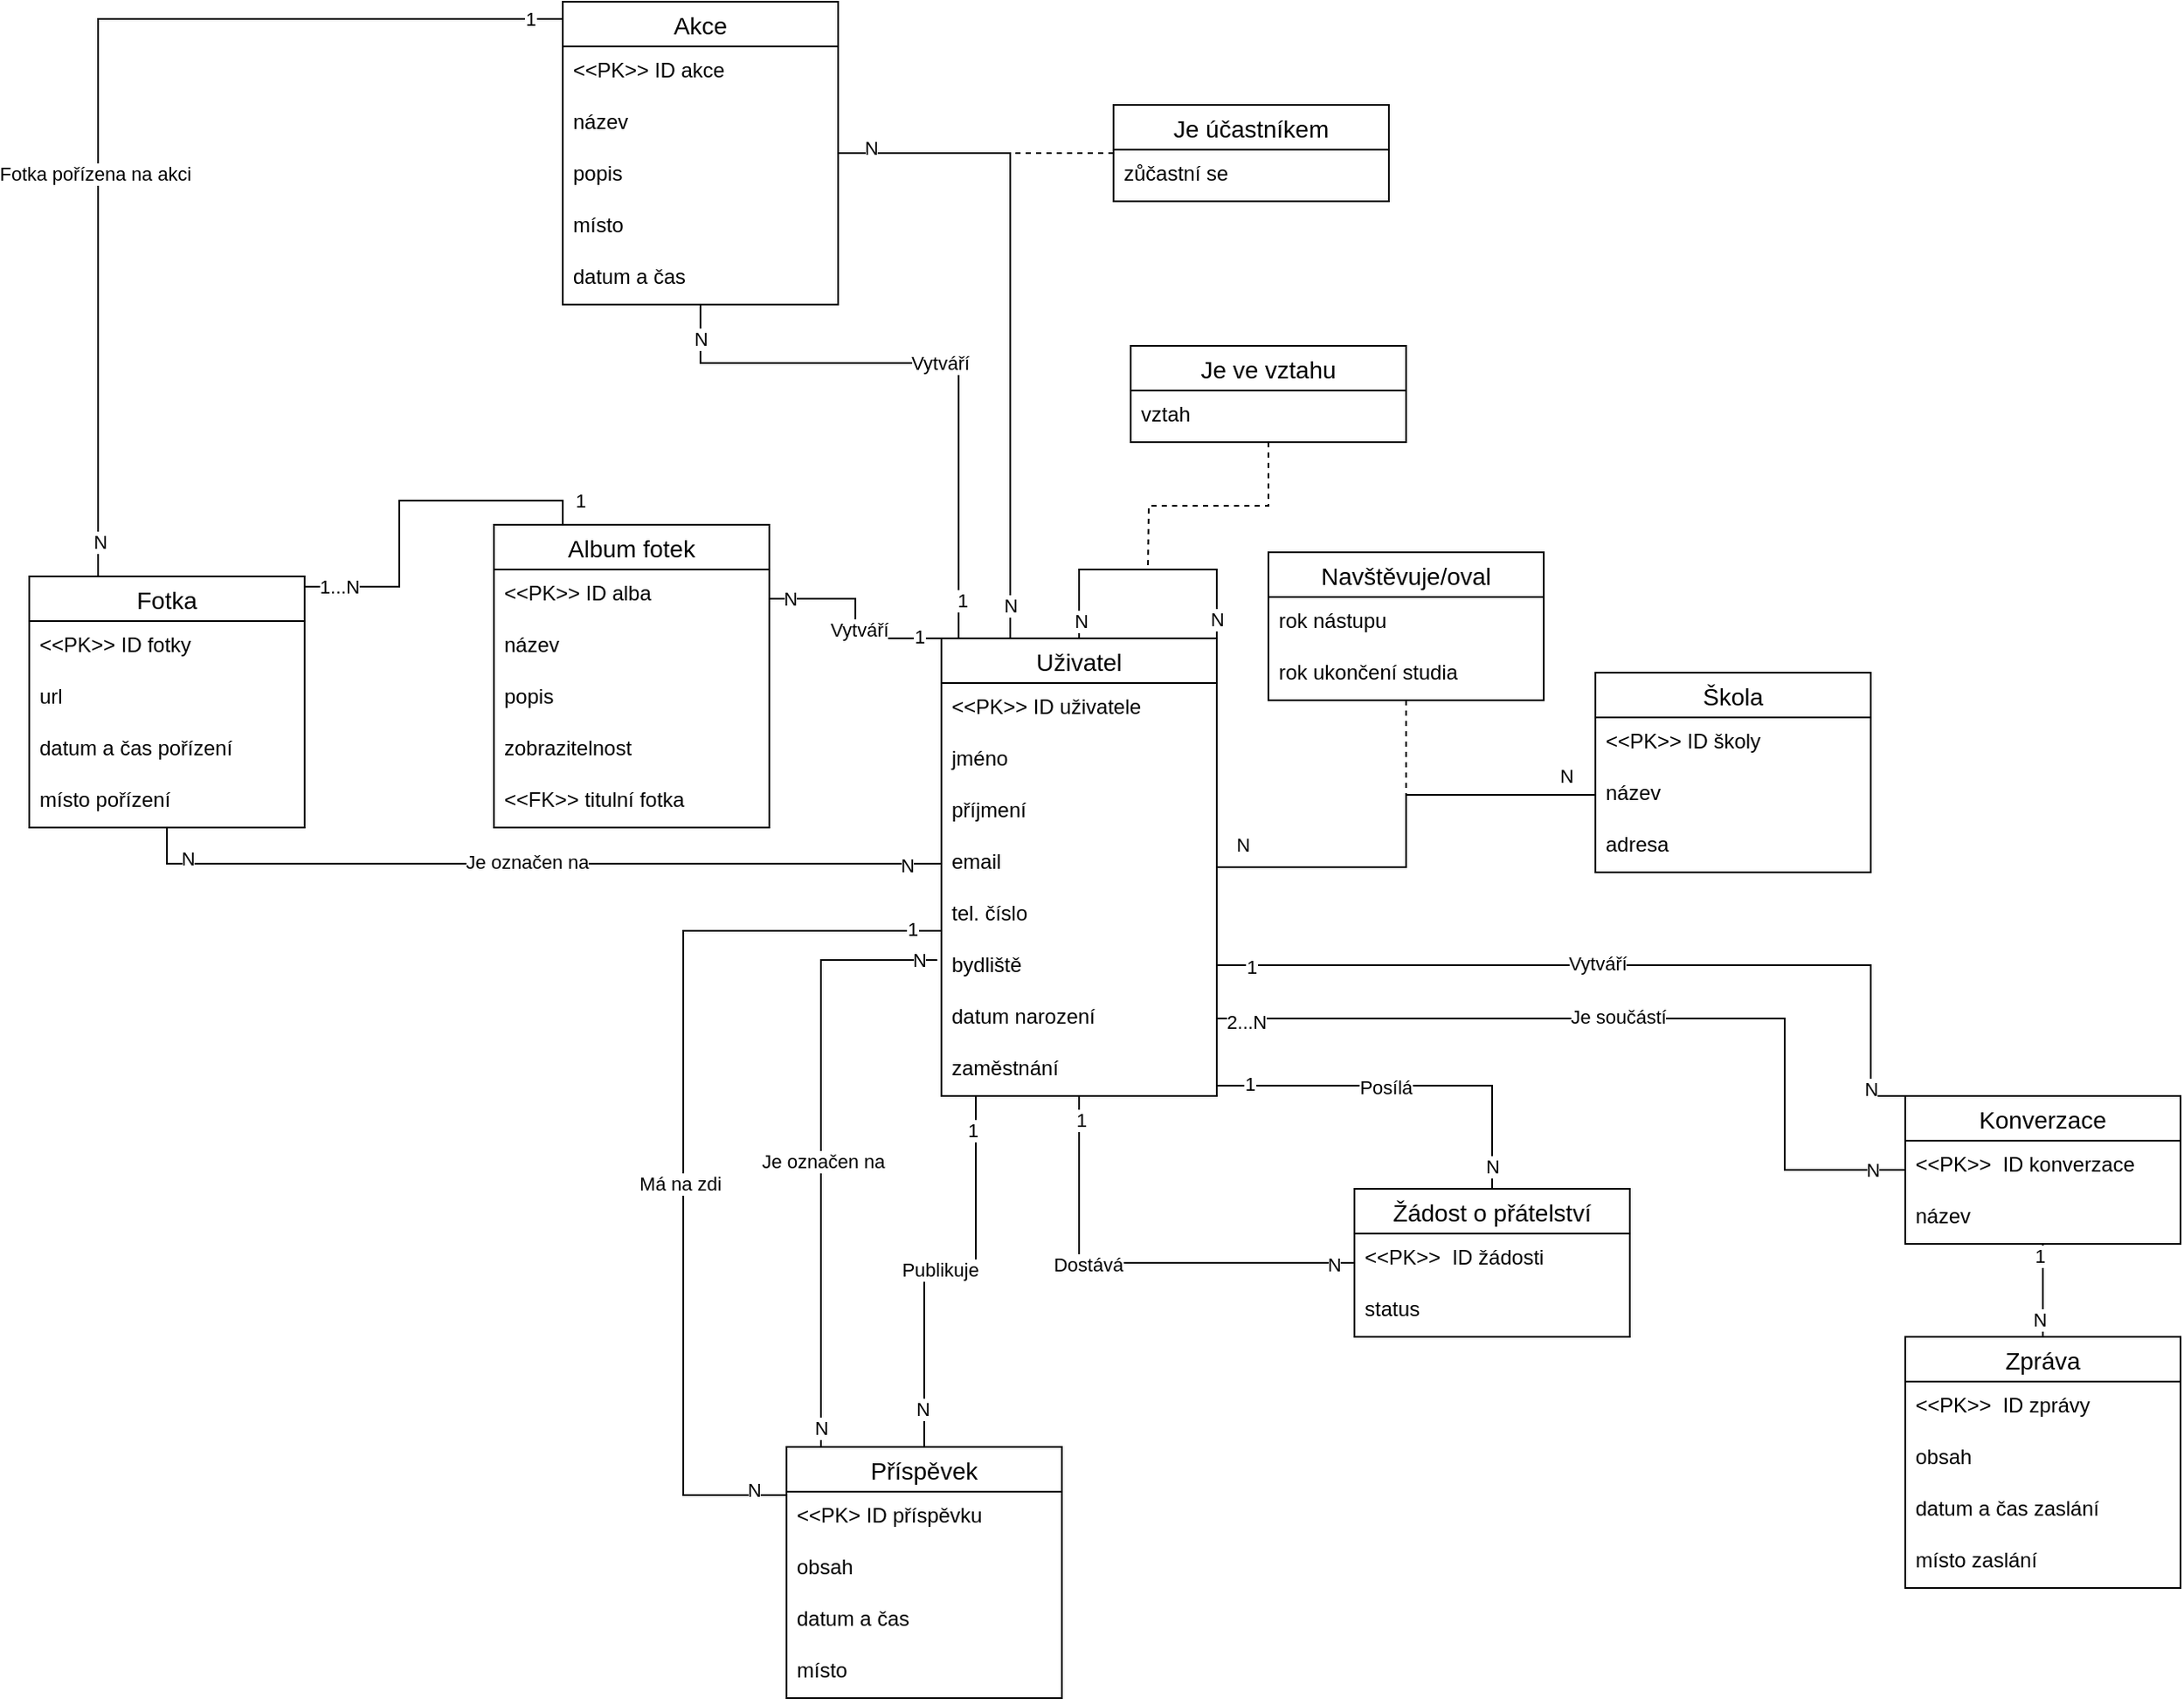 <mxfile version="20.3.0" type="device"><diagram id="R2lEEEUBdFMjLlhIrx00" name="Page-1"><mxGraphModel dx="2772" dy="2165" grid="1" gridSize="10" guides="1" tooltips="1" connect="1" arrows="1" fold="1" page="1" pageScale="1" pageWidth="850" pageHeight="1100" math="0" shadow="0" extFonts="Permanent Marker^https://fonts.googleapis.com/css?family=Permanent+Marker"><root><mxCell id="0"/><mxCell id="1" parent="0"/><mxCell id="dJl0DLX7Oxz7wwz6UtBd-28" style="edgeStyle=orthogonalEdgeStyle;rounded=0;orthogonalLoop=1;jettySize=auto;html=1;endArrow=none;endFill=0;" parent="1" source="dJl0DLX7Oxz7wwz6UtBd-1" edge="1"><mxGeometry relative="1" as="geometry"><mxPoint x="200" y="160" as="targetPoint"/><Array as="points"><mxPoint x="120" y="120"/><mxPoint x="200" y="120"/></Array></mxGeometry></mxCell><mxCell id="dJl0DLX7Oxz7wwz6UtBd-29" value="N" style="edgeLabel;html=1;align=center;verticalAlign=middle;resizable=0;points=[];" parent="dJl0DLX7Oxz7wwz6UtBd-28" vertex="1" connectable="0"><mxGeometry x="-0.913" y="-1" relative="1" as="geometry"><mxPoint y="-3" as="offset"/></mxGeometry></mxCell><mxCell id="dJl0DLX7Oxz7wwz6UtBd-30" value="N" style="edgeLabel;html=1;align=center;verticalAlign=middle;resizable=0;points=[];" parent="dJl0DLX7Oxz7wwz6UtBd-28" vertex="1" connectable="0"><mxGeometry x="0.855" relative="1" as="geometry"><mxPoint as="offset"/></mxGeometry></mxCell><mxCell id="dJl0DLX7Oxz7wwz6UtBd-49" style="edgeStyle=orthogonalEdgeStyle;rounded=0;orthogonalLoop=1;jettySize=auto;html=1;entryX=0;entryY=0.5;entryDx=0;entryDy=0;endArrow=none;endFill=0;" parent="1" source="dJl0DLX7Oxz7wwz6UtBd-1" target="dJl0DLX7Oxz7wwz6UtBd-7" edge="1"><mxGeometry relative="1" as="geometry"/></mxCell><mxCell id="dJl0DLX7Oxz7wwz6UtBd-50" value="N" style="edgeLabel;html=1;align=center;verticalAlign=middle;resizable=0;points=[];" parent="dJl0DLX7Oxz7wwz6UtBd-49" vertex="1" connectable="0"><mxGeometry x="0.806" y="3" relative="1" as="geometry"><mxPoint x="8" y="-8" as="offset"/></mxGeometry></mxCell><mxCell id="dJl0DLX7Oxz7wwz6UtBd-51" value="N" style="edgeLabel;html=1;align=center;verticalAlign=middle;resizable=0;points=[];" parent="dJl0DLX7Oxz7wwz6UtBd-49" vertex="1" connectable="0"><mxGeometry x="-0.891" y="2" relative="1" as="geometry"><mxPoint y="-11" as="offset"/></mxGeometry></mxCell><mxCell id="dJl0DLX7Oxz7wwz6UtBd-1" value="Uživatel" style="swimlane;fontStyle=0;childLayout=stackLayout;horizontal=1;startSize=26;horizontalStack=0;resizeParent=1;resizeParentMax=0;resizeLast=0;collapsible=1;marginBottom=0;align=center;fontSize=14;" parent="1" vertex="1"><mxGeometry x="40" y="160" width="160" height="266" as="geometry"/></mxCell><mxCell id="dJl0DLX7Oxz7wwz6UtBd-2" value="&lt;&lt;PK&gt;&gt; ID uživatele" style="text;strokeColor=none;fillColor=none;spacingLeft=4;spacingRight=4;overflow=hidden;rotatable=0;points=[[0,0.5],[1,0.5]];portConstraint=eastwest;fontSize=12;" parent="dJl0DLX7Oxz7wwz6UtBd-1" vertex="1"><mxGeometry y="26" width="160" height="30" as="geometry"/></mxCell><mxCell id="dJl0DLX7Oxz7wwz6UtBd-4" value="jméno&#10;" style="text;strokeColor=none;fillColor=none;spacingLeft=4;spacingRight=4;overflow=hidden;rotatable=0;points=[[0,0.5],[1,0.5]];portConstraint=eastwest;fontSize=12;" parent="dJl0DLX7Oxz7wwz6UtBd-1" vertex="1"><mxGeometry y="56" width="160" height="30" as="geometry"/></mxCell><mxCell id="dJl0DLX7Oxz7wwz6UtBd-17" value="příjmení" style="text;strokeColor=none;fillColor=none;spacingLeft=4;spacingRight=4;overflow=hidden;rotatable=0;points=[[0,0.5],[1,0.5]];portConstraint=eastwest;fontSize=12;" parent="dJl0DLX7Oxz7wwz6UtBd-1" vertex="1"><mxGeometry y="86" width="160" height="30" as="geometry"/></mxCell><mxCell id="dJl0DLX7Oxz7wwz6UtBd-18" value="email" style="text;strokeColor=none;fillColor=none;spacingLeft=4;spacingRight=4;overflow=hidden;rotatable=0;points=[[0,0.5],[1,0.5]];portConstraint=eastwest;fontSize=12;" parent="dJl0DLX7Oxz7wwz6UtBd-1" vertex="1"><mxGeometry y="116" width="160" height="30" as="geometry"/></mxCell><mxCell id="dJl0DLX7Oxz7wwz6UtBd-19" value="tel. číslo" style="text;strokeColor=none;fillColor=none;spacingLeft=4;spacingRight=4;overflow=hidden;rotatable=0;points=[[0,0.5],[1,0.5]];portConstraint=eastwest;fontSize=12;" parent="dJl0DLX7Oxz7wwz6UtBd-1" vertex="1"><mxGeometry y="146" width="160" height="30" as="geometry"/></mxCell><mxCell id="dJl0DLX7Oxz7wwz6UtBd-20" value="bydliště" style="text;strokeColor=none;fillColor=none;spacingLeft=4;spacingRight=4;overflow=hidden;rotatable=0;points=[[0,0.5],[1,0.5]];portConstraint=eastwest;fontSize=12;" parent="dJl0DLX7Oxz7wwz6UtBd-1" vertex="1"><mxGeometry y="176" width="160" height="30" as="geometry"/></mxCell><mxCell id="dJl0DLX7Oxz7wwz6UtBd-21" value="datum narození" style="text;strokeColor=none;fillColor=none;spacingLeft=4;spacingRight=4;overflow=hidden;rotatable=0;points=[[0,0.5],[1,0.5]];portConstraint=eastwest;fontSize=12;" parent="dJl0DLX7Oxz7wwz6UtBd-1" vertex="1"><mxGeometry y="206" width="160" height="30" as="geometry"/></mxCell><mxCell id="dJl0DLX7Oxz7wwz6UtBd-22" value="zaměstnání" style="text;strokeColor=none;fillColor=none;spacingLeft=4;spacingRight=4;overflow=hidden;rotatable=0;points=[[0,0.5],[1,0.5]];portConstraint=eastwest;fontSize=12;" parent="dJl0DLX7Oxz7wwz6UtBd-1" vertex="1"><mxGeometry y="236" width="160" height="30" as="geometry"/></mxCell><mxCell id="dJl0DLX7Oxz7wwz6UtBd-5" value="Škola" style="swimlane;fontStyle=0;childLayout=stackLayout;horizontal=1;startSize=26;horizontalStack=0;resizeParent=1;resizeParentMax=0;resizeLast=0;collapsible=1;marginBottom=0;align=center;fontSize=14;" parent="1" vertex="1"><mxGeometry x="420" y="180" width="160" height="116" as="geometry"/></mxCell><mxCell id="dJl0DLX7Oxz7wwz6UtBd-6" value="&lt;&lt;PK&gt;&gt; ID školy" style="text;strokeColor=none;fillColor=none;spacingLeft=4;spacingRight=4;overflow=hidden;rotatable=0;points=[[0,0.5],[1,0.5]];portConstraint=eastwest;fontSize=12;" parent="dJl0DLX7Oxz7wwz6UtBd-5" vertex="1"><mxGeometry y="26" width="160" height="30" as="geometry"/></mxCell><mxCell id="dJl0DLX7Oxz7wwz6UtBd-7" value="název" style="text;strokeColor=none;fillColor=none;spacingLeft=4;spacingRight=4;overflow=hidden;rotatable=0;points=[[0,0.5],[1,0.5]];portConstraint=eastwest;fontSize=12;" parent="dJl0DLX7Oxz7wwz6UtBd-5" vertex="1"><mxGeometry y="56" width="160" height="30" as="geometry"/></mxCell><mxCell id="dJl0DLX7Oxz7wwz6UtBd-8" value="adresa" style="text;strokeColor=none;fillColor=none;spacingLeft=4;spacingRight=4;overflow=hidden;rotatable=0;points=[[0,0.5],[1,0.5]];portConstraint=eastwest;fontSize=12;" parent="dJl0DLX7Oxz7wwz6UtBd-5" vertex="1"><mxGeometry y="86" width="160" height="30" as="geometry"/></mxCell><mxCell id="dJl0DLX7Oxz7wwz6UtBd-60" style="edgeStyle=orthogonalEdgeStyle;rounded=0;orthogonalLoop=1;jettySize=auto;html=1;endArrow=none;endFill=0;" parent="1" source="dJl0DLX7Oxz7wwz6UtBd-13" target="dJl0DLX7Oxz7wwz6UtBd-1" edge="1"><mxGeometry relative="1" as="geometry"/></mxCell><mxCell id="dJl0DLX7Oxz7wwz6UtBd-66" value="Dostává" style="edgeLabel;html=1;align=center;verticalAlign=middle;resizable=0;points=[];" parent="dJl0DLX7Oxz7wwz6UtBd-60" vertex="1" connectable="0"><mxGeometry x="0.209" y="1" relative="1" as="geometry"><mxPoint as="offset"/></mxGeometry></mxCell><mxCell id="dJl0DLX7Oxz7wwz6UtBd-67" value="1" style="edgeLabel;html=1;align=center;verticalAlign=middle;resizable=0;points=[];" parent="dJl0DLX7Oxz7wwz6UtBd-60" vertex="1" connectable="0"><mxGeometry x="0.896" y="-1" relative="1" as="geometry"><mxPoint as="offset"/></mxGeometry></mxCell><mxCell id="dJl0DLX7Oxz7wwz6UtBd-68" value="N" style="edgeLabel;html=1;align=center;verticalAlign=middle;resizable=0;points=[];" parent="dJl0DLX7Oxz7wwz6UtBd-60" vertex="1" connectable="0"><mxGeometry x="-0.905" y="1" relative="1" as="geometry"><mxPoint as="offset"/></mxGeometry></mxCell><mxCell id="dJl0DLX7Oxz7wwz6UtBd-61" style="edgeStyle=orthogonalEdgeStyle;rounded=0;orthogonalLoop=1;jettySize=auto;html=1;endArrow=none;endFill=0;" parent="1" source="dJl0DLX7Oxz7wwz6UtBd-13" target="dJl0DLX7Oxz7wwz6UtBd-1" edge="1"><mxGeometry relative="1" as="geometry"><Array as="points"><mxPoint x="360" y="420"/></Array></mxGeometry></mxCell><mxCell id="dJl0DLX7Oxz7wwz6UtBd-63" value="N" style="edgeLabel;html=1;align=center;verticalAlign=middle;resizable=0;points=[];" parent="dJl0DLX7Oxz7wwz6UtBd-61" vertex="1" connectable="0"><mxGeometry x="-0.883" relative="1" as="geometry"><mxPoint as="offset"/></mxGeometry></mxCell><mxCell id="dJl0DLX7Oxz7wwz6UtBd-64" value="1" style="edgeLabel;html=1;align=center;verticalAlign=middle;resizable=0;points=[];" parent="dJl0DLX7Oxz7wwz6UtBd-61" vertex="1" connectable="0"><mxGeometry x="0.834" y="-1" relative="1" as="geometry"><mxPoint as="offset"/></mxGeometry></mxCell><mxCell id="dJl0DLX7Oxz7wwz6UtBd-65" value="Posílá" style="edgeLabel;html=1;align=center;verticalAlign=middle;resizable=0;points=[];" parent="dJl0DLX7Oxz7wwz6UtBd-61" vertex="1" connectable="0"><mxGeometry x="0.114" y="1" relative="1" as="geometry"><mxPoint as="offset"/></mxGeometry></mxCell><mxCell id="dJl0DLX7Oxz7wwz6UtBd-13" value="Žádost o přátelství" style="swimlane;fontStyle=0;childLayout=stackLayout;horizontal=1;startSize=26;horizontalStack=0;resizeParent=1;resizeParentMax=0;resizeLast=0;collapsible=1;marginBottom=0;align=center;fontSize=14;" parent="1" vertex="1"><mxGeometry x="280" y="480" width="160" height="86" as="geometry"/></mxCell><mxCell id="dJl0DLX7Oxz7wwz6UtBd-15" value="&lt;&lt;PK&gt;&gt;  ID žádosti" style="text;strokeColor=none;fillColor=none;spacingLeft=4;spacingRight=4;overflow=hidden;rotatable=0;points=[[0,0.5],[1,0.5]];portConstraint=eastwest;fontSize=12;" parent="dJl0DLX7Oxz7wwz6UtBd-13" vertex="1"><mxGeometry y="26" width="160" height="30" as="geometry"/></mxCell><mxCell id="dJl0DLX7Oxz7wwz6UtBd-69" value="status" style="text;strokeColor=none;fillColor=none;spacingLeft=4;spacingRight=4;overflow=hidden;rotatable=0;points=[[0,0.5],[1,0.5]];portConstraint=eastwest;fontSize=12;" parent="dJl0DLX7Oxz7wwz6UtBd-13" vertex="1"><mxGeometry y="56" width="160" height="30" as="geometry"/></mxCell><mxCell id="dJl0DLX7Oxz7wwz6UtBd-46" style="edgeStyle=orthogonalEdgeStyle;rounded=0;orthogonalLoop=1;jettySize=auto;html=1;dashed=1;endArrow=none;endFill=0;" parent="1" source="dJl0DLX7Oxz7wwz6UtBd-42" edge="1"><mxGeometry relative="1" as="geometry"><mxPoint x="160" y="120" as="targetPoint"/></mxGeometry></mxCell><mxCell id="dJl0DLX7Oxz7wwz6UtBd-42" value="Je ve vztahu" style="swimlane;fontStyle=0;childLayout=stackLayout;horizontal=1;startSize=26;horizontalStack=0;resizeParent=1;resizeParentMax=0;resizeLast=0;collapsible=1;marginBottom=0;align=center;fontSize=14;" parent="1" vertex="1"><mxGeometry x="150" y="-10" width="160" height="56" as="geometry"/></mxCell><mxCell id="dJl0DLX7Oxz7wwz6UtBd-43" value="vztah" style="text;strokeColor=none;fillColor=none;spacingLeft=4;spacingRight=4;overflow=hidden;rotatable=0;points=[[0,0.5],[1,0.5]];portConstraint=eastwest;fontSize=12;" parent="dJl0DLX7Oxz7wwz6UtBd-42" vertex="1"><mxGeometry y="26" width="160" height="30" as="geometry"/></mxCell><mxCell id="dJl0DLX7Oxz7wwz6UtBd-58" style="edgeStyle=orthogonalEdgeStyle;rounded=0;orthogonalLoop=1;jettySize=auto;html=1;endArrow=none;endFill=0;dashed=1;" parent="1" source="dJl0DLX7Oxz7wwz6UtBd-54" edge="1"><mxGeometry relative="1" as="geometry"><mxPoint x="310" y="290" as="targetPoint"/></mxGeometry></mxCell><mxCell id="dJl0DLX7Oxz7wwz6UtBd-54" value="Navštěvuje/oval" style="swimlane;fontStyle=0;childLayout=stackLayout;horizontal=1;startSize=26;horizontalStack=0;resizeParent=1;resizeParentMax=0;resizeLast=0;collapsible=1;marginBottom=0;align=center;fontSize=14;" parent="1" vertex="1"><mxGeometry x="230" y="110" width="160" height="86" as="geometry"/></mxCell><mxCell id="dJl0DLX7Oxz7wwz6UtBd-55" value="rok nástupu" style="text;strokeColor=none;fillColor=none;spacingLeft=4;spacingRight=4;overflow=hidden;rotatable=0;points=[[0,0.5],[1,0.5]];portConstraint=eastwest;fontSize=12;" parent="dJl0DLX7Oxz7wwz6UtBd-54" vertex="1"><mxGeometry y="26" width="160" height="30" as="geometry"/></mxCell><mxCell id="dJl0DLX7Oxz7wwz6UtBd-56" value="rok ukončení studia" style="text;strokeColor=none;fillColor=none;spacingLeft=4;spacingRight=4;overflow=hidden;rotatable=0;points=[[0,0.5],[1,0.5]];portConstraint=eastwest;fontSize=12;" parent="dJl0DLX7Oxz7wwz6UtBd-54" vertex="1"><mxGeometry y="56" width="160" height="30" as="geometry"/></mxCell><mxCell id="dJl0DLX7Oxz7wwz6UtBd-76" style="edgeStyle=orthogonalEdgeStyle;rounded=0;orthogonalLoop=1;jettySize=auto;html=1;endArrow=none;endFill=0;" parent="1" source="dJl0DLX7Oxz7wwz6UtBd-71" target="dJl0DLX7Oxz7wwz6UtBd-1" edge="1"><mxGeometry relative="1" as="geometry"><Array as="points"><mxPoint x="30" y="528"/><mxPoint x="60" y="528"/></Array></mxGeometry></mxCell><mxCell id="dJl0DLX7Oxz7wwz6UtBd-77" value="1" style="edgeLabel;html=1;align=center;verticalAlign=middle;resizable=0;points=[];" parent="dJl0DLX7Oxz7wwz6UtBd-76" vertex="1" connectable="0"><mxGeometry x="0.831" y="2" relative="1" as="geometry"><mxPoint as="offset"/></mxGeometry></mxCell><mxCell id="dJl0DLX7Oxz7wwz6UtBd-78" value="N" style="edgeLabel;html=1;align=center;verticalAlign=middle;resizable=0;points=[];" parent="dJl0DLX7Oxz7wwz6UtBd-76" vertex="1" connectable="0"><mxGeometry x="-0.809" y="1" relative="1" as="geometry"><mxPoint as="offset"/></mxGeometry></mxCell><mxCell id="dJl0DLX7Oxz7wwz6UtBd-79" value="Publikuje" style="edgeLabel;html=1;align=center;verticalAlign=middle;resizable=0;points=[];" parent="dJl0DLX7Oxz7wwz6UtBd-76" vertex="1" connectable="0"><mxGeometry x="-0.057" y="1" relative="1" as="geometry"><mxPoint as="offset"/></mxGeometry></mxCell><mxCell id="dJl0DLX7Oxz7wwz6UtBd-81" style="edgeStyle=orthogonalEdgeStyle;rounded=0;orthogonalLoop=1;jettySize=auto;html=1;endArrow=none;endFill=0;" parent="1" source="dJl0DLX7Oxz7wwz6UtBd-71" target="dJl0DLX7Oxz7wwz6UtBd-1" edge="1"><mxGeometry relative="1" as="geometry"><Array as="points"><mxPoint x="-110" y="658"/><mxPoint x="-110" y="330"/></Array></mxGeometry></mxCell><mxCell id="dJl0DLX7Oxz7wwz6UtBd-83" value="1" style="edgeLabel;html=1;align=center;verticalAlign=middle;resizable=0;points=[];" parent="dJl0DLX7Oxz7wwz6UtBd-81" vertex="1" connectable="0"><mxGeometry x="0.935" y="1" relative="1" as="geometry"><mxPoint as="offset"/></mxGeometry></mxCell><mxCell id="dJl0DLX7Oxz7wwz6UtBd-84" value="N" style="edgeLabel;html=1;align=center;verticalAlign=middle;resizable=0;points=[];" parent="dJl0DLX7Oxz7wwz6UtBd-81" vertex="1" connectable="0"><mxGeometry x="-0.93" y="-3" relative="1" as="geometry"><mxPoint as="offset"/></mxGeometry></mxCell><mxCell id="dJl0DLX7Oxz7wwz6UtBd-85" value="Má na zdi" style="edgeLabel;html=1;align=center;verticalAlign=middle;resizable=0;points=[];" parent="dJl0DLX7Oxz7wwz6UtBd-81" vertex="1" connectable="0"><mxGeometry x="-0.105" y="2" relative="1" as="geometry"><mxPoint as="offset"/></mxGeometry></mxCell><mxCell id="dJl0DLX7Oxz7wwz6UtBd-86" style="edgeStyle=orthogonalEdgeStyle;rounded=0;orthogonalLoop=1;jettySize=auto;html=1;entryX=-0.015;entryY=0.367;entryDx=0;entryDy=0;entryPerimeter=0;endArrow=none;endFill=0;" parent="1" source="dJl0DLX7Oxz7wwz6UtBd-71" target="dJl0DLX7Oxz7wwz6UtBd-20" edge="1"><mxGeometry relative="1" as="geometry"><Array as="points"><mxPoint x="-30" y="347"/></Array></mxGeometry></mxCell><mxCell id="dJl0DLX7Oxz7wwz6UtBd-87" value="N" style="edgeLabel;html=1;align=center;verticalAlign=middle;resizable=0;points=[];" parent="dJl0DLX7Oxz7wwz6UtBd-86" vertex="1" connectable="0"><mxGeometry x="0.939" relative="1" as="geometry"><mxPoint as="offset"/></mxGeometry></mxCell><mxCell id="dJl0DLX7Oxz7wwz6UtBd-88" value="N" style="edgeLabel;html=1;align=center;verticalAlign=middle;resizable=0;points=[];" parent="dJl0DLX7Oxz7wwz6UtBd-86" vertex="1" connectable="0"><mxGeometry x="-0.937" relative="1" as="geometry"><mxPoint as="offset"/></mxGeometry></mxCell><mxCell id="dJl0DLX7Oxz7wwz6UtBd-89" value="Je označen na" style="edgeLabel;html=1;align=center;verticalAlign=middle;resizable=0;points=[];" parent="dJl0DLX7Oxz7wwz6UtBd-86" vertex="1" connectable="0"><mxGeometry x="-0.052" y="-1" relative="1" as="geometry"><mxPoint as="offset"/></mxGeometry></mxCell><mxCell id="dJl0DLX7Oxz7wwz6UtBd-71" value="Příspěvek" style="swimlane;fontStyle=0;childLayout=stackLayout;horizontal=1;startSize=26;horizontalStack=0;resizeParent=1;resizeParentMax=0;resizeLast=0;collapsible=1;marginBottom=0;align=center;fontSize=14;" parent="1" vertex="1"><mxGeometry x="-50" y="630" width="160" height="146" as="geometry"/></mxCell><mxCell id="dJl0DLX7Oxz7wwz6UtBd-72" value="&lt;&lt;PK&gt; ID příspěvku" style="text;strokeColor=none;fillColor=none;spacingLeft=4;spacingRight=4;overflow=hidden;rotatable=0;points=[[0,0.5],[1,0.5]];portConstraint=eastwest;fontSize=12;" parent="dJl0DLX7Oxz7wwz6UtBd-71" vertex="1"><mxGeometry y="26" width="160" height="30" as="geometry"/></mxCell><mxCell id="dJl0DLX7Oxz7wwz6UtBd-93" value="obsah" style="text;strokeColor=none;fillColor=none;spacingLeft=4;spacingRight=4;overflow=hidden;rotatable=0;points=[[0,0.5],[1,0.5]];portConstraint=eastwest;fontSize=12;" parent="dJl0DLX7Oxz7wwz6UtBd-71" vertex="1"><mxGeometry y="56" width="160" height="30" as="geometry"/></mxCell><mxCell id="dJl0DLX7Oxz7wwz6UtBd-94" value="datum a čas" style="text;strokeColor=none;fillColor=none;spacingLeft=4;spacingRight=4;overflow=hidden;rotatable=0;points=[[0,0.5],[1,0.5]];portConstraint=eastwest;fontSize=12;" parent="dJl0DLX7Oxz7wwz6UtBd-71" vertex="1"><mxGeometry y="86" width="160" height="30" as="geometry"/></mxCell><mxCell id="dJl0DLX7Oxz7wwz6UtBd-95" value="místo" style="text;strokeColor=none;fillColor=none;spacingLeft=4;spacingRight=4;overflow=hidden;rotatable=0;points=[[0,0.5],[1,0.5]];portConstraint=eastwest;fontSize=12;" parent="dJl0DLX7Oxz7wwz6UtBd-71" vertex="1"><mxGeometry y="116" width="160" height="30" as="geometry"/></mxCell><mxCell id="dJl0DLX7Oxz7wwz6UtBd-103" style="edgeStyle=orthogonalEdgeStyle;rounded=0;orthogonalLoop=1;jettySize=auto;html=1;endArrow=none;endFill=0;" parent="1" source="dJl0DLX7Oxz7wwz6UtBd-100" target="dJl0DLX7Oxz7wwz6UtBd-1" edge="1"><mxGeometry relative="1" as="geometry"><Array as="points"><mxPoint x="-10" y="137"/><mxPoint x="-10" y="160"/></Array></mxGeometry></mxCell><mxCell id="dJl0DLX7Oxz7wwz6UtBd-110" value="N" style="edgeLabel;html=1;align=center;verticalAlign=middle;resizable=0;points=[];" parent="dJl0DLX7Oxz7wwz6UtBd-103" vertex="1" connectable="0"><mxGeometry x="-0.802" relative="1" as="geometry"><mxPoint as="offset"/></mxGeometry></mxCell><mxCell id="dJl0DLX7Oxz7wwz6UtBd-112" value="1" style="edgeLabel;html=1;align=center;verticalAlign=middle;resizable=0;points=[];" parent="dJl0DLX7Oxz7wwz6UtBd-103" vertex="1" connectable="0"><mxGeometry x="0.778" y="1" relative="1" as="geometry"><mxPoint as="offset"/></mxGeometry></mxCell><mxCell id="Sk-mAd5Xaj9UqnqmIyhn-1" value="Vytváří" style="edgeLabel;html=1;align=center;verticalAlign=middle;resizable=0;points=[];" vertex="1" connectable="0" parent="dJl0DLX7Oxz7wwz6UtBd-103"><mxGeometry x="0.1" y="2" relative="1" as="geometry"><mxPoint as="offset"/></mxGeometry></mxCell><mxCell id="dJl0DLX7Oxz7wwz6UtBd-100" value="Album fotek" style="swimlane;fontStyle=0;childLayout=stackLayout;horizontal=1;startSize=26;horizontalStack=0;resizeParent=1;resizeParentMax=0;resizeLast=0;collapsible=1;marginBottom=0;align=center;fontSize=14;" parent="1" vertex="1"><mxGeometry x="-220" y="94" width="160" height="176" as="geometry"/></mxCell><mxCell id="dJl0DLX7Oxz7wwz6UtBd-101" value="&lt;&lt;PK&gt;&gt; ID alba" style="text;strokeColor=none;fillColor=none;spacingLeft=4;spacingRight=4;overflow=hidden;rotatable=0;points=[[0,0.5],[1,0.5]];portConstraint=eastwest;fontSize=12;" parent="dJl0DLX7Oxz7wwz6UtBd-100" vertex="1"><mxGeometry y="26" width="160" height="30" as="geometry"/></mxCell><mxCell id="dJl0DLX7Oxz7wwz6UtBd-102" value="název" style="text;strokeColor=none;fillColor=none;spacingLeft=4;spacingRight=4;overflow=hidden;rotatable=0;points=[[0,0.5],[1,0.5]];portConstraint=eastwest;fontSize=12;" parent="dJl0DLX7Oxz7wwz6UtBd-100" vertex="1"><mxGeometry y="56" width="160" height="30" as="geometry"/></mxCell><mxCell id="dJl0DLX7Oxz7wwz6UtBd-105" value="popis" style="text;strokeColor=none;fillColor=none;spacingLeft=4;spacingRight=4;overflow=hidden;rotatable=0;points=[[0,0.5],[1,0.5]];portConstraint=eastwest;fontSize=12;" parent="dJl0DLX7Oxz7wwz6UtBd-100" vertex="1"><mxGeometry y="86" width="160" height="30" as="geometry"/></mxCell><mxCell id="dJl0DLX7Oxz7wwz6UtBd-106" value="zobrazitelnost" style="text;strokeColor=none;fillColor=none;spacingLeft=4;spacingRight=4;overflow=hidden;rotatable=0;points=[[0,0.5],[1,0.5]];portConstraint=eastwest;fontSize=12;" parent="dJl0DLX7Oxz7wwz6UtBd-100" vertex="1"><mxGeometry y="116" width="160" height="30" as="geometry"/></mxCell><mxCell id="dJl0DLX7Oxz7wwz6UtBd-136" value="&lt;&lt;FK&gt;&gt; titulní fotka" style="text;strokeColor=none;fillColor=none;spacingLeft=4;spacingRight=4;overflow=hidden;rotatable=0;points=[[0,0.5],[1,0.5]];portConstraint=eastwest;fontSize=12;" parent="dJl0DLX7Oxz7wwz6UtBd-100" vertex="1"><mxGeometry y="146" width="160" height="30" as="geometry"/></mxCell><mxCell id="dJl0DLX7Oxz7wwz6UtBd-122" style="edgeStyle=orthogonalEdgeStyle;rounded=0;orthogonalLoop=1;jettySize=auto;html=1;entryX=0.25;entryY=0;entryDx=0;entryDy=0;endArrow=none;endFill=0;" parent="1" source="dJl0DLX7Oxz7wwz6UtBd-114" target="dJl0DLX7Oxz7wwz6UtBd-100" edge="1"><mxGeometry relative="1" as="geometry"><Array as="points"><mxPoint x="-275" y="130"/><mxPoint x="-275" y="80"/><mxPoint x="-180" y="80"/></Array></mxGeometry></mxCell><mxCell id="dJl0DLX7Oxz7wwz6UtBd-124" value="1" style="edgeLabel;html=1;align=center;verticalAlign=middle;resizable=0;points=[];" parent="dJl0DLX7Oxz7wwz6UtBd-122" vertex="1" connectable="0"><mxGeometry x="0.943" y="1" relative="1" as="geometry"><mxPoint x="9" y="-8" as="offset"/></mxGeometry></mxCell><mxCell id="dJl0DLX7Oxz7wwz6UtBd-125" value="1...N" style="edgeLabel;html=1;align=center;verticalAlign=middle;resizable=0;points=[];" parent="dJl0DLX7Oxz7wwz6UtBd-122" vertex="1" connectable="0"><mxGeometry x="-0.944" relative="1" as="geometry"><mxPoint x="14" as="offset"/></mxGeometry></mxCell><mxCell id="dJl0DLX7Oxz7wwz6UtBd-158" style="edgeStyle=orthogonalEdgeStyle;rounded=0;orthogonalLoop=1;jettySize=auto;html=1;entryX=0.125;entryY=0.057;entryDx=0;entryDy=0;entryPerimeter=0;endArrow=none;endFill=0;" parent="1" source="dJl0DLX7Oxz7wwz6UtBd-114" target="dJl0DLX7Oxz7wwz6UtBd-137" edge="1"><mxGeometry relative="1" as="geometry"><Array as="points"><mxPoint x="-450" y="-200"/></Array></mxGeometry></mxCell><mxCell id="dJl0DLX7Oxz7wwz6UtBd-159" value="1" style="edgeLabel;html=1;align=center;verticalAlign=middle;resizable=0;points=[];" parent="dJl0DLX7Oxz7wwz6UtBd-158" vertex="1" connectable="0"><mxGeometry x="0.873" relative="1" as="geometry"><mxPoint as="offset"/></mxGeometry></mxCell><mxCell id="dJl0DLX7Oxz7wwz6UtBd-160" value="N" style="edgeLabel;html=1;align=center;verticalAlign=middle;resizable=0;points=[];" parent="dJl0DLX7Oxz7wwz6UtBd-158" vertex="1" connectable="0"><mxGeometry x="-0.937" y="-1" relative="1" as="geometry"><mxPoint y="-1" as="offset"/></mxGeometry></mxCell><mxCell id="dJl0DLX7Oxz7wwz6UtBd-161" value="Fotka pořízena na akci" style="edgeLabel;html=1;align=center;verticalAlign=middle;resizable=0;points=[];" parent="dJl0DLX7Oxz7wwz6UtBd-158" vertex="1" connectable="0"><mxGeometry x="-0.236" y="2" relative="1" as="geometry"><mxPoint as="offset"/></mxGeometry></mxCell><mxCell id="Sk-mAd5Xaj9UqnqmIyhn-2" style="edgeStyle=orthogonalEdgeStyle;rounded=0;orthogonalLoop=1;jettySize=auto;html=1;entryX=0;entryY=0.5;entryDx=0;entryDy=0;endArrow=none;endFill=0;" edge="1" parent="1" source="dJl0DLX7Oxz7wwz6UtBd-114" target="dJl0DLX7Oxz7wwz6UtBd-18"><mxGeometry relative="1" as="geometry"/></mxCell><mxCell id="Sk-mAd5Xaj9UqnqmIyhn-3" value="N" style="edgeLabel;html=1;align=center;verticalAlign=middle;resizable=0;points=[];" vertex="1" connectable="0" parent="Sk-mAd5Xaj9UqnqmIyhn-2"><mxGeometry x="-0.862" y="3" relative="1" as="geometry"><mxPoint as="offset"/></mxGeometry></mxCell><mxCell id="Sk-mAd5Xaj9UqnqmIyhn-4" value="N" style="edgeLabel;html=1;align=center;verticalAlign=middle;resizable=0;points=[];" vertex="1" connectable="0" parent="Sk-mAd5Xaj9UqnqmIyhn-2"><mxGeometry x="0.86" y="-1" relative="1" as="geometry"><mxPoint x="13" as="offset"/></mxGeometry></mxCell><mxCell id="Sk-mAd5Xaj9UqnqmIyhn-5" value="Je označen na" style="edgeLabel;html=1;align=center;verticalAlign=middle;resizable=0;points=[];" vertex="1" connectable="0" parent="Sk-mAd5Xaj9UqnqmIyhn-2"><mxGeometry x="-0.023" y="1" relative="1" as="geometry"><mxPoint as="offset"/></mxGeometry></mxCell><mxCell id="dJl0DLX7Oxz7wwz6UtBd-114" value="Fotka" style="swimlane;fontStyle=0;childLayout=stackLayout;horizontal=1;startSize=26;horizontalStack=0;resizeParent=1;resizeParentMax=0;resizeLast=0;collapsible=1;marginBottom=0;align=center;fontSize=14;" parent="1" vertex="1"><mxGeometry x="-490" y="124" width="160" height="146" as="geometry"/></mxCell><mxCell id="dJl0DLX7Oxz7wwz6UtBd-115" value="&lt;&lt;PK&gt;&gt; ID fotky" style="text;strokeColor=none;fillColor=none;spacingLeft=4;spacingRight=4;overflow=hidden;rotatable=0;points=[[0,0.5],[1,0.5]];portConstraint=eastwest;fontSize=12;" parent="dJl0DLX7Oxz7wwz6UtBd-114" vertex="1"><mxGeometry y="26" width="160" height="30" as="geometry"/></mxCell><mxCell id="dJl0DLX7Oxz7wwz6UtBd-116" value="url" style="text;strokeColor=none;fillColor=none;spacingLeft=4;spacingRight=4;overflow=hidden;rotatable=0;points=[[0,0.5],[1,0.5]];portConstraint=eastwest;fontSize=12;" parent="dJl0DLX7Oxz7wwz6UtBd-114" vertex="1"><mxGeometry y="56" width="160" height="30" as="geometry"/></mxCell><mxCell id="dJl0DLX7Oxz7wwz6UtBd-118" value="datum a čas pořízení" style="text;strokeColor=none;fillColor=none;spacingLeft=4;spacingRight=4;overflow=hidden;rotatable=0;points=[[0,0.5],[1,0.5]];portConstraint=eastwest;fontSize=12;" parent="dJl0DLX7Oxz7wwz6UtBd-114" vertex="1"><mxGeometry y="86" width="160" height="30" as="geometry"/></mxCell><mxCell id="dJl0DLX7Oxz7wwz6UtBd-119" value="místo pořízení" style="text;strokeColor=none;fillColor=none;spacingLeft=4;spacingRight=4;overflow=hidden;rotatable=0;points=[[0,0.5],[1,0.5]];portConstraint=eastwest;fontSize=12;" parent="dJl0DLX7Oxz7wwz6UtBd-114" vertex="1"><mxGeometry y="116" width="160" height="30" as="geometry"/></mxCell><mxCell id="dJl0DLX7Oxz7wwz6UtBd-143" style="edgeStyle=orthogonalEdgeStyle;rounded=0;orthogonalLoop=1;jettySize=auto;html=1;endArrow=none;endFill=0;" parent="1" source="dJl0DLX7Oxz7wwz6UtBd-137" target="dJl0DLX7Oxz7wwz6UtBd-1" edge="1"><mxGeometry relative="1" as="geometry"><Array as="points"><mxPoint x="-100"/><mxPoint x="50"/></Array></mxGeometry></mxCell><mxCell id="dJl0DLX7Oxz7wwz6UtBd-146" value="N" style="edgeLabel;html=1;align=center;verticalAlign=middle;resizable=0;points=[];" parent="dJl0DLX7Oxz7wwz6UtBd-143" vertex="1" connectable="0"><mxGeometry x="-0.887" relative="1" as="geometry"><mxPoint as="offset"/></mxGeometry></mxCell><mxCell id="dJl0DLX7Oxz7wwz6UtBd-147" value="1" style="edgeLabel;html=1;align=center;verticalAlign=middle;resizable=0;points=[];" parent="dJl0DLX7Oxz7wwz6UtBd-143" vertex="1" connectable="0"><mxGeometry x="0.872" y="2" relative="1" as="geometry"><mxPoint as="offset"/></mxGeometry></mxCell><mxCell id="dJl0DLX7Oxz7wwz6UtBd-148" value="Vytváří" style="edgeLabel;html=1;align=center;verticalAlign=middle;resizable=0;points=[];" parent="dJl0DLX7Oxz7wwz6UtBd-143" vertex="1" connectable="0"><mxGeometry x="0.002" relative="1" as="geometry"><mxPoint as="offset"/></mxGeometry></mxCell><mxCell id="dJl0DLX7Oxz7wwz6UtBd-149" style="edgeStyle=orthogonalEdgeStyle;rounded=0;orthogonalLoop=1;jettySize=auto;html=1;entryX=0.188;entryY=0;entryDx=0;entryDy=0;entryPerimeter=0;endArrow=none;endFill=0;" parent="1" source="dJl0DLX7Oxz7wwz6UtBd-137" target="dJl0DLX7Oxz7wwz6UtBd-1" edge="1"><mxGeometry relative="1" as="geometry"><Array as="points"><mxPoint x="80" y="-122"/><mxPoint x="80" y="160"/></Array></mxGeometry></mxCell><mxCell id="dJl0DLX7Oxz7wwz6UtBd-150" value="N" style="edgeLabel;html=1;align=center;verticalAlign=middle;resizable=0;points=[];" parent="dJl0DLX7Oxz7wwz6UtBd-149" vertex="1" connectable="0"><mxGeometry x="0.852" relative="1" as="geometry"><mxPoint as="offset"/></mxGeometry></mxCell><mxCell id="dJl0DLX7Oxz7wwz6UtBd-151" value="N" style="edgeLabel;html=1;align=center;verticalAlign=middle;resizable=0;points=[];" parent="dJl0DLX7Oxz7wwz6UtBd-149" vertex="1" connectable="0"><mxGeometry x="-0.906" y="3" relative="1" as="geometry"><mxPoint as="offset"/></mxGeometry></mxCell><mxCell id="dJl0DLX7Oxz7wwz6UtBd-137" value="Akce" style="swimlane;fontStyle=0;childLayout=stackLayout;horizontal=1;startSize=26;horizontalStack=0;resizeParent=1;resizeParentMax=0;resizeLast=0;collapsible=1;marginBottom=0;align=center;fontSize=14;" parent="1" vertex="1"><mxGeometry x="-180" y="-210" width="160" height="176" as="geometry"/></mxCell><mxCell id="dJl0DLX7Oxz7wwz6UtBd-138" value="&lt;&lt;PK&gt;&gt; ID akce" style="text;strokeColor=none;fillColor=none;spacingLeft=4;spacingRight=4;overflow=hidden;rotatable=0;points=[[0,0.5],[1,0.5]];portConstraint=eastwest;fontSize=12;" parent="dJl0DLX7Oxz7wwz6UtBd-137" vertex="1"><mxGeometry y="26" width="160" height="30" as="geometry"/></mxCell><mxCell id="dJl0DLX7Oxz7wwz6UtBd-139" value="název" style="text;strokeColor=none;fillColor=none;spacingLeft=4;spacingRight=4;overflow=hidden;rotatable=0;points=[[0,0.5],[1,0.5]];portConstraint=eastwest;fontSize=12;" parent="dJl0DLX7Oxz7wwz6UtBd-137" vertex="1"><mxGeometry y="56" width="160" height="30" as="geometry"/></mxCell><mxCell id="dJl0DLX7Oxz7wwz6UtBd-140" value="popis" style="text;strokeColor=none;fillColor=none;spacingLeft=4;spacingRight=4;overflow=hidden;rotatable=0;points=[[0,0.5],[1,0.5]];portConstraint=eastwest;fontSize=12;" parent="dJl0DLX7Oxz7wwz6UtBd-137" vertex="1"><mxGeometry y="86" width="160" height="30" as="geometry"/></mxCell><mxCell id="dJl0DLX7Oxz7wwz6UtBd-141" value="místo" style="text;strokeColor=none;fillColor=none;spacingLeft=4;spacingRight=4;overflow=hidden;rotatable=0;points=[[0,0.5],[1,0.5]];portConstraint=eastwest;fontSize=12;" parent="dJl0DLX7Oxz7wwz6UtBd-137" vertex="1"><mxGeometry y="116" width="160" height="30" as="geometry"/></mxCell><mxCell id="dJl0DLX7Oxz7wwz6UtBd-142" value="datum a čas" style="text;strokeColor=none;fillColor=none;spacingLeft=4;spacingRight=4;overflow=hidden;rotatable=0;points=[[0,0.5],[1,0.5]];portConstraint=eastwest;fontSize=12;" parent="dJl0DLX7Oxz7wwz6UtBd-137" vertex="1"><mxGeometry y="146" width="160" height="30" as="geometry"/></mxCell><mxCell id="dJl0DLX7Oxz7wwz6UtBd-156" style="edgeStyle=orthogonalEdgeStyle;rounded=0;orthogonalLoop=1;jettySize=auto;html=1;endArrow=none;endFill=0;dashed=1;" parent="1" source="dJl0DLX7Oxz7wwz6UtBd-154" edge="1"><mxGeometry relative="1" as="geometry"><mxPoint x="80" y="-122" as="targetPoint"/></mxGeometry></mxCell><mxCell id="dJl0DLX7Oxz7wwz6UtBd-154" value="Je účastníkem" style="swimlane;fontStyle=0;childLayout=stackLayout;horizontal=1;startSize=26;horizontalStack=0;resizeParent=1;resizeParentMax=0;resizeLast=0;collapsible=1;marginBottom=0;align=center;fontSize=14;" parent="1" vertex="1"><mxGeometry x="140" y="-150" width="160" height="56" as="geometry"/></mxCell><mxCell id="dJl0DLX7Oxz7wwz6UtBd-155" value="zůčastní se" style="text;strokeColor=none;fillColor=none;spacingLeft=4;spacingRight=4;overflow=hidden;rotatable=0;points=[[0,0.5],[1,0.5]];portConstraint=eastwest;fontSize=12;" parent="dJl0DLX7Oxz7wwz6UtBd-154" vertex="1"><mxGeometry y="26" width="160" height="30" as="geometry"/></mxCell><mxCell id="dJl0DLX7Oxz7wwz6UtBd-162" style="edgeStyle=orthogonalEdgeStyle;rounded=0;orthogonalLoop=1;jettySize=auto;html=1;endArrow=none;endFill=0;entryX=0.5;entryY=0;entryDx=0;entryDy=0;" parent="1" target="dJl0DLX7Oxz7wwz6UtBd-163" edge="1"><mxGeometry relative="1" as="geometry"><mxPoint x="580" y="490" as="targetPoint"/><mxPoint x="200" y="350" as="sourcePoint"/><Array as="points"><mxPoint x="200" y="350"/><mxPoint x="580" y="350"/><mxPoint x="580" y="426"/></Array></mxGeometry></mxCell><mxCell id="dJl0DLX7Oxz7wwz6UtBd-166" value="N" style="edgeLabel;html=1;align=center;verticalAlign=middle;resizable=0;points=[];" parent="dJl0DLX7Oxz7wwz6UtBd-162" vertex="1" connectable="0"><mxGeometry x="0.626" relative="1" as="geometry"><mxPoint as="offset"/></mxGeometry></mxCell><mxCell id="dJl0DLX7Oxz7wwz6UtBd-167" value="1" style="edgeLabel;html=1;align=center;verticalAlign=middle;resizable=0;points=[];" parent="dJl0DLX7Oxz7wwz6UtBd-162" vertex="1" connectable="0"><mxGeometry x="-0.929" y="-1" relative="1" as="geometry"><mxPoint as="offset"/></mxGeometry></mxCell><mxCell id="dJl0DLX7Oxz7wwz6UtBd-168" value="Vytváří" style="edgeLabel;html=1;align=center;verticalAlign=middle;resizable=0;points=[];" parent="dJl0DLX7Oxz7wwz6UtBd-162" vertex="1" connectable="0"><mxGeometry x="-0.207" y="1" relative="1" as="geometry"><mxPoint as="offset"/></mxGeometry></mxCell><mxCell id="dJl0DLX7Oxz7wwz6UtBd-163" value="Konverzace" style="swimlane;fontStyle=0;childLayout=stackLayout;horizontal=1;startSize=26;horizontalStack=0;resizeParent=1;resizeParentMax=0;resizeLast=0;collapsible=1;marginBottom=0;align=center;fontSize=14;" parent="1" vertex="1"><mxGeometry x="600" y="426" width="160" height="86" as="geometry"/></mxCell><mxCell id="dJl0DLX7Oxz7wwz6UtBd-164" value="&lt;&lt;PK&gt;&gt;  ID konverzace" style="text;strokeColor=none;fillColor=none;spacingLeft=4;spacingRight=4;overflow=hidden;rotatable=0;points=[[0,0.5],[1,0.5]];portConstraint=eastwest;fontSize=12;" parent="dJl0DLX7Oxz7wwz6UtBd-163" vertex="1"><mxGeometry y="26" width="160" height="30" as="geometry"/></mxCell><mxCell id="Sk-mAd5Xaj9UqnqmIyhn-6" value="název" style="text;strokeColor=none;fillColor=none;spacingLeft=4;spacingRight=4;overflow=hidden;rotatable=0;points=[[0,0.5],[1,0.5]];portConstraint=eastwest;fontSize=12;" vertex="1" parent="dJl0DLX7Oxz7wwz6UtBd-163"><mxGeometry y="56" width="160" height="30" as="geometry"/></mxCell><mxCell id="dJl0DLX7Oxz7wwz6UtBd-169" style="edgeStyle=orthogonalEdgeStyle;rounded=0;orthogonalLoop=1;jettySize=auto;html=1;endArrow=none;endFill=0;" parent="1" source="dJl0DLX7Oxz7wwz6UtBd-21" target="dJl0DLX7Oxz7wwz6UtBd-163" edge="1"><mxGeometry relative="1" as="geometry"><Array as="points"><mxPoint x="530" y="381"/><mxPoint x="530" y="469"/></Array></mxGeometry></mxCell><mxCell id="dJl0DLX7Oxz7wwz6UtBd-170" value="N" style="edgeLabel;html=1;align=center;verticalAlign=middle;resizable=0;points=[];" parent="dJl0DLX7Oxz7wwz6UtBd-169" vertex="1" connectable="0"><mxGeometry x="0.92" y="-4" relative="1" as="geometry"><mxPoint y="-4" as="offset"/></mxGeometry></mxCell><mxCell id="dJl0DLX7Oxz7wwz6UtBd-171" value="2...N" style="edgeLabel;html=1;align=center;verticalAlign=middle;resizable=0;points=[];" parent="dJl0DLX7Oxz7wwz6UtBd-169" vertex="1" connectable="0"><mxGeometry x="-0.931" y="-2" relative="1" as="geometry"><mxPoint as="offset"/></mxGeometry></mxCell><mxCell id="dJl0DLX7Oxz7wwz6UtBd-172" value="Je součástí" style="edgeLabel;html=1;align=center;verticalAlign=middle;resizable=0;points=[];" parent="dJl0DLX7Oxz7wwz6UtBd-169" vertex="1" connectable="0"><mxGeometry x="-0.048" y="-4" relative="1" as="geometry"><mxPoint y="-5" as="offset"/></mxGeometry></mxCell><mxCell id="dJl0DLX7Oxz7wwz6UtBd-175" style="edgeStyle=orthogonalEdgeStyle;rounded=0;orthogonalLoop=1;jettySize=auto;html=1;endArrow=none;endFill=0;" parent="1" source="dJl0DLX7Oxz7wwz6UtBd-173" target="dJl0DLX7Oxz7wwz6UtBd-163" edge="1"><mxGeometry relative="1" as="geometry"/></mxCell><mxCell id="dJl0DLX7Oxz7wwz6UtBd-176" value="&lt;span style=&quot;color: rgba(0, 0, 0, 0); font-family: monospace; font-size: 0px; text-align: start;&quot;&gt;%3CmxGraphModel%3E%3Croot%3E%3CmxCell%20id%3D%220%22%2F%3E%3CmxCell%20id%3D%221%22%20parent%3D%220%22%2F%3E%3CmxCell%20id%3D%222%22%20value%3D%22N%22%20style%3D%22edgeLabel%3Bhtml%3D1%3Balign%3Dcenter%3BverticalAlign%3Dmiddle%3Bresizable%3D0%3Bpoints%3D%5B%5D%3B%22%20vertex%3D%221%22%20connectable%3D%220%22%20parent%3D%221%22%3E%3CmxGeometry%20x%3D%22580.0%22%20y%3D%22422.105%22%20as%3D%22geometry%22%2F%3E%3C%2FmxCell%3E%3C%2Froot%3E%3C%2FmxGraphModel%&lt;/span&gt;" style="edgeLabel;html=1;align=center;verticalAlign=middle;resizable=0;points=[];" parent="dJl0DLX7Oxz7wwz6UtBd-175" vertex="1" connectable="0"><mxGeometry x="0.728" y="1" relative="1" as="geometry"><mxPoint as="offset"/></mxGeometry></mxCell><mxCell id="dJl0DLX7Oxz7wwz6UtBd-177" value="1" style="edgeLabel;html=1;align=center;verticalAlign=middle;resizable=0;points=[];" parent="dJl0DLX7Oxz7wwz6UtBd-175" vertex="1" connectable="0"><mxGeometry x="0.753" y="2" relative="1" as="geometry"><mxPoint as="offset"/></mxGeometry></mxCell><mxCell id="dJl0DLX7Oxz7wwz6UtBd-178" value="N" style="edgeLabel;html=1;align=center;verticalAlign=middle;resizable=0;points=[];" parent="dJl0DLX7Oxz7wwz6UtBd-175" vertex="1" connectable="0"><mxGeometry x="-0.638" y="2" relative="1" as="geometry"><mxPoint as="offset"/></mxGeometry></mxCell><mxCell id="dJl0DLX7Oxz7wwz6UtBd-173" value="Zpráva" style="swimlane;fontStyle=0;childLayout=stackLayout;horizontal=1;startSize=26;horizontalStack=0;resizeParent=1;resizeParentMax=0;resizeLast=0;collapsible=1;marginBottom=0;align=center;fontSize=14;" parent="1" vertex="1"><mxGeometry x="600" y="566" width="160" height="146" as="geometry"/></mxCell><mxCell id="dJl0DLX7Oxz7wwz6UtBd-174" value="&lt;&lt;PK&gt;&gt;  ID zprávy" style="text;strokeColor=none;fillColor=none;spacingLeft=4;spacingRight=4;overflow=hidden;rotatable=0;points=[[0,0.5],[1,0.5]];portConstraint=eastwest;fontSize=12;" parent="dJl0DLX7Oxz7wwz6UtBd-173" vertex="1"><mxGeometry y="26" width="160" height="30" as="geometry"/></mxCell><mxCell id="dJl0DLX7Oxz7wwz6UtBd-181" value="obsah" style="text;strokeColor=none;fillColor=none;spacingLeft=4;spacingRight=4;overflow=hidden;rotatable=0;points=[[0,0.5],[1,0.5]];portConstraint=eastwest;fontSize=12;" parent="dJl0DLX7Oxz7wwz6UtBd-173" vertex="1"><mxGeometry y="56" width="160" height="30" as="geometry"/></mxCell><mxCell id="dJl0DLX7Oxz7wwz6UtBd-183" value="datum a čas zaslání" style="text;strokeColor=none;fillColor=none;spacingLeft=4;spacingRight=4;overflow=hidden;rotatable=0;points=[[0,0.5],[1,0.5]];portConstraint=eastwest;fontSize=12;" parent="dJl0DLX7Oxz7wwz6UtBd-173" vertex="1"><mxGeometry y="86" width="160" height="30" as="geometry"/></mxCell><mxCell id="dJl0DLX7Oxz7wwz6UtBd-184" value="místo zaslání" style="text;strokeColor=none;fillColor=none;spacingLeft=4;spacingRight=4;overflow=hidden;rotatable=0;points=[[0,0.5],[1,0.5]];portConstraint=eastwest;fontSize=12;" parent="dJl0DLX7Oxz7wwz6UtBd-173" vertex="1"><mxGeometry y="116" width="160" height="30" as="geometry"/></mxCell></root></mxGraphModel></diagram></mxfile>